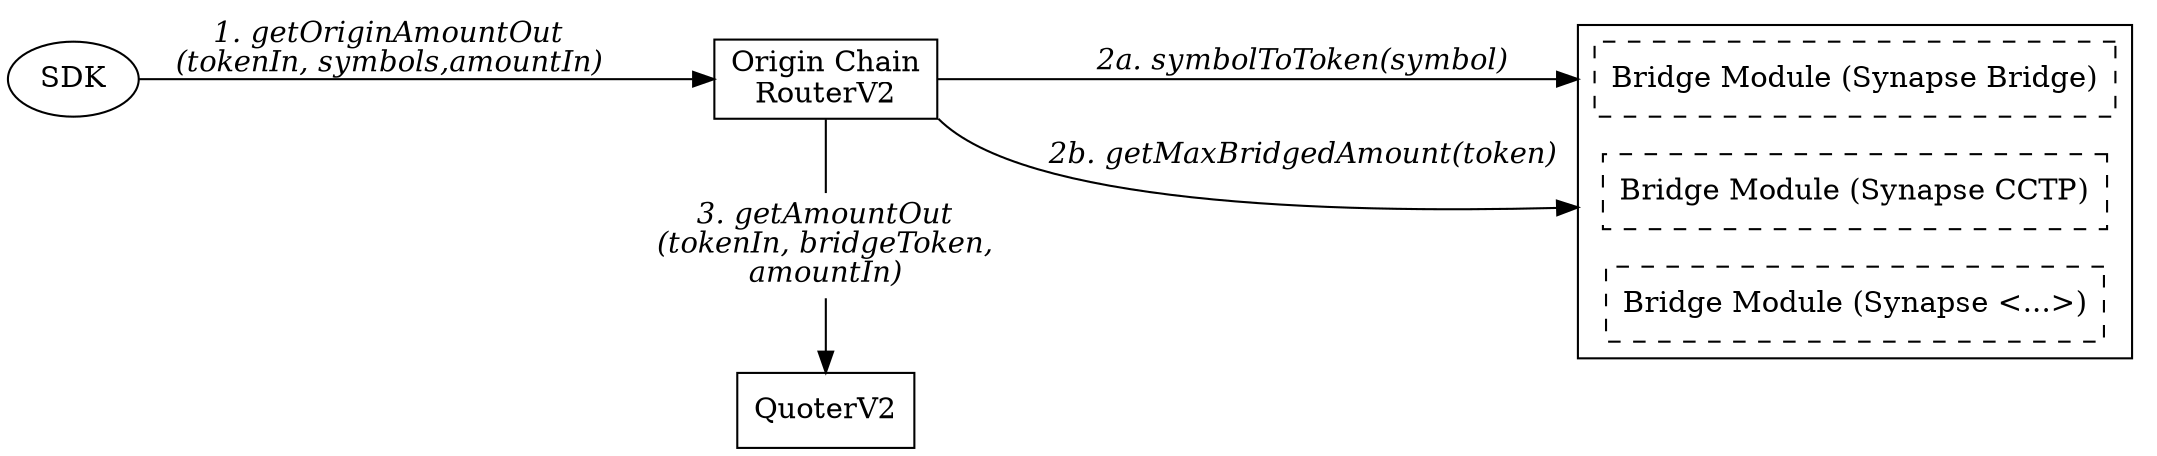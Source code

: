 digraph {
    compound = true;
    
    sdk [label = "SDK";];
    router [label = "Origin Chain\nRouterV2";shape = rect;];
    getAmountOut [label = <<I>3. getAmountOut<br></br>(tokenIn, bridgeToken,<br></br>amountIn)</I>>;shape = none;];
    quoter [label = "QuoterV2";shape = rect;];
    
    rankdir = "LR";
    sdk -> router [label = <<I>1. getOriginAmountOut<br></br>(tokenIn, symbols,amountIn)</I>>;];
    
    subgraph cluster1 {
        node [shape = rect; style = dashed;];
        module1 [label = "Bridge Module (Synapse Bridge)";];
        module2 [label = "Bridge Module (Synapse CCTP)";];
        module3 [label = "Bridge Module (Synapse <...>)";];
    }
    
    subgraph {
        rank = same;
        router -> getAmountOut [dir = none;];
        getAmountOut -> quoter;
    }
    
    router -> module1 [label = <<I>2a. symbolToToken(symbol)</I>>; lhead = cluster1; weight = 10;];
    router:se -> module2 [label = <<I>2b. getMaxBridgedAmount(token)</I>>; lhead = cluster1;];
}